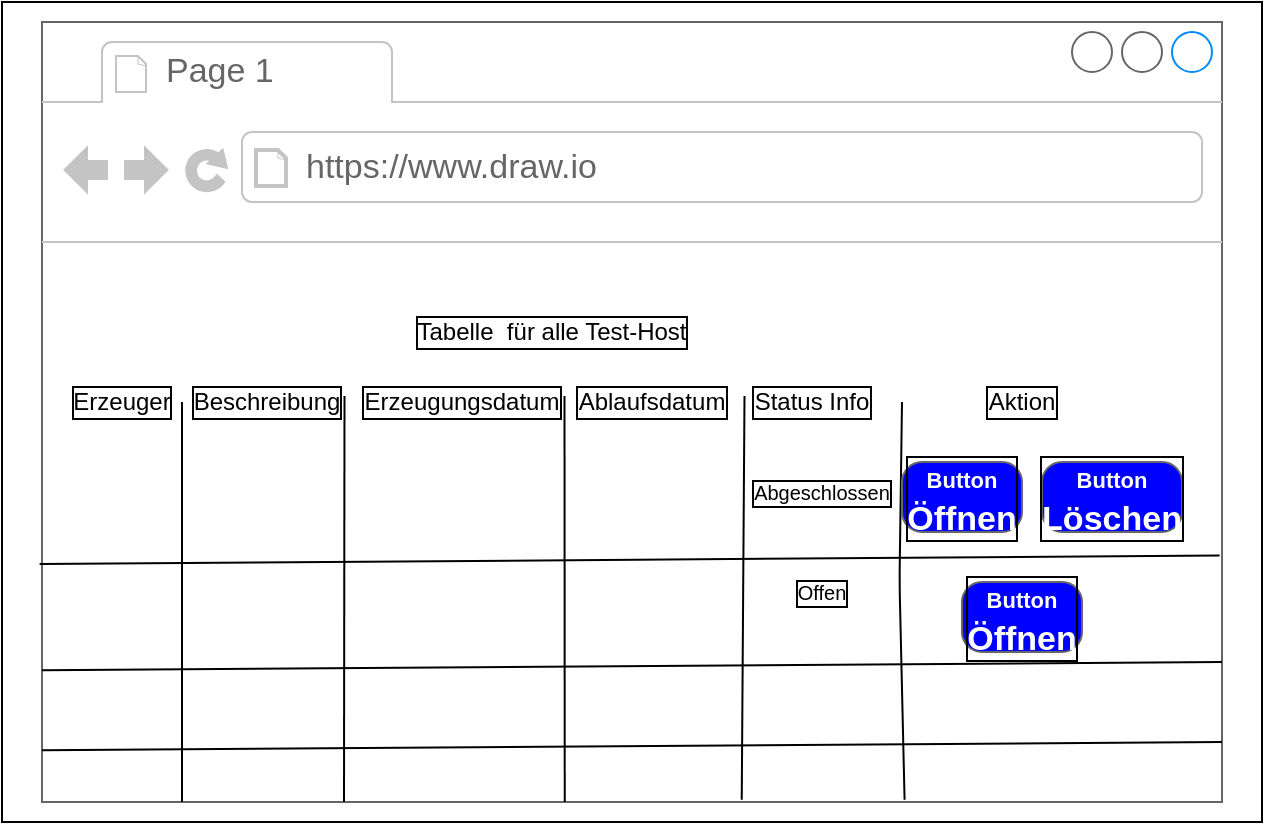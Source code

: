 <mxfile>
    <diagram id="Xp_2F-ZKR8K3BNrEZ0hh" name="Page-1">
        <mxGraphModel dx="1165" dy="638" grid="1" gridSize="10" guides="1" tooltips="1" connect="1" arrows="1" fold="1" page="1" pageScale="1" pageWidth="850" pageHeight="1100" math="0" shadow="0">
            <root>
                <mxCell id="0"/>
                <mxCell id="1" parent="0"/>
                <mxCell id="18" value="" style="rounded=0;whiteSpace=wrap;html=1;" vertex="1" parent="1">
                    <mxGeometry x="130" y="420" width="630" height="410" as="geometry"/>
                </mxCell>
                <mxCell id="19" value="" style="strokeWidth=1;shadow=0;dashed=0;align=center;html=1;shape=mxgraph.mockup.containers.browserWindow;rSize=0;strokeColor=#666666;strokeColor2=#008cff;strokeColor3=#c4c4c4;mainText=,;recursiveResize=0;" vertex="1" parent="1">
                    <mxGeometry x="150" y="430" width="590" height="390" as="geometry"/>
                </mxCell>
                <mxCell id="20" value="Page 1" style="strokeWidth=1;shadow=0;dashed=0;align=center;html=1;shape=mxgraph.mockup.containers.anchor;fontSize=17;fontColor=#666666;align=left;" vertex="1" parent="19">
                    <mxGeometry x="60" y="12" width="110" height="26" as="geometry"/>
                </mxCell>
                <mxCell id="21" value="https://www.draw.io" style="strokeWidth=1;shadow=0;dashed=0;align=center;html=1;shape=mxgraph.mockup.containers.anchor;rSize=0;fontSize=17;fontColor=#666666;align=left;" vertex="1" parent="19">
                    <mxGeometry x="130" y="60" width="250" height="26" as="geometry"/>
                </mxCell>
                <mxCell id="93" value="Erzeuger" style="text;html=1;strokeColor=none;fillColor=none;align=center;verticalAlign=middle;whiteSpace=wrap;rounded=0;shadow=1;glass=0;labelBorderColor=default;sketch=1;" vertex="1" parent="19">
                    <mxGeometry x="10" y="175" width="60" height="30" as="geometry"/>
                </mxCell>
                <mxCell id="99" value="Ablaufsdatum" style="text;html=1;strokeColor=none;fillColor=none;align=center;verticalAlign=middle;whiteSpace=wrap;rounded=0;shadow=1;glass=0;labelBorderColor=default;sketch=1;" vertex="1" parent="19">
                    <mxGeometry x="270" y="175" width="70" height="30" as="geometry"/>
                </mxCell>
                <mxCell id="97" value="Erzeugungsdatum" style="text;html=1;strokeColor=none;fillColor=none;align=center;verticalAlign=middle;whiteSpace=wrap;rounded=0;shadow=1;glass=0;labelBorderColor=default;sketch=1;" vertex="1" parent="19">
                    <mxGeometry x="180" y="175" width="60" height="30" as="geometry"/>
                </mxCell>
                <mxCell id="96" value="Aktion" style="text;html=1;strokeColor=none;fillColor=none;align=center;verticalAlign=middle;whiteSpace=wrap;rounded=0;shadow=1;glass=0;labelBorderColor=default;sketch=1;" vertex="1" parent="19">
                    <mxGeometry x="460" y="175" width="60" height="30" as="geometry"/>
                </mxCell>
                <mxCell id="95" value="Status Info" style="text;html=1;strokeColor=none;fillColor=none;align=center;verticalAlign=middle;whiteSpace=wrap;rounded=0;shadow=1;glass=0;labelBorderColor=default;sketch=1;" vertex="1" parent="19">
                    <mxGeometry x="350" y="175" width="70" height="30" as="geometry"/>
                </mxCell>
                <mxCell id="94" value="Beschreibung" style="text;html=1;strokeColor=none;fillColor=none;align=center;verticalAlign=middle;whiteSpace=wrap;rounded=0;shadow=1;glass=0;labelBorderColor=default;sketch=1;" vertex="1" parent="19">
                    <mxGeometry x="85" y="175" width="55" height="30" as="geometry"/>
                </mxCell>
                <mxCell id="101" value="Tabelle&amp;nbsp; für alle Test-Host" style="text;html=1;strokeColor=none;fillColor=none;align=center;verticalAlign=middle;whiteSpace=wrap;rounded=0;shadow=1;glass=0;labelBorderColor=default;sketch=1;" vertex="1" parent="19">
                    <mxGeometry x="180" y="140" width="150" height="30" as="geometry"/>
                </mxCell>
                <mxCell id="102" value="" style="endArrow=none;html=1;entryX=1;entryY=0.5;entryDx=0;entryDy=0;" edge="1" parent="19" target="93">
                    <mxGeometry width="50" height="50" relative="1" as="geometry">
                        <mxPoint x="70" y="390" as="sourcePoint"/>
                        <mxPoint x="110" y="260" as="targetPoint"/>
                        <Array as="points">
                            <mxPoint x="70" y="240"/>
                        </Array>
                    </mxGeometry>
                </mxCell>
                <mxCell id="110" value="" style="endArrow=none;html=1;entryX=1;entryY=0.5;entryDx=0;entryDy=0;exitX=0.731;exitY=0.997;exitDx=0;exitDy=0;exitPerimeter=0;" edge="1" parent="19" source="19">
                    <mxGeometry width="50" height="50" relative="1" as="geometry">
                        <mxPoint x="429.75" y="380" as="sourcePoint"/>
                        <mxPoint x="430" y="190" as="targetPoint"/>
                        <Array as="points">
                            <mxPoint x="428.75" y="280"/>
                        </Array>
                    </mxGeometry>
                </mxCell>
                <mxCell id="109" value="" style="endArrow=none;html=1;entryX=1;entryY=0.5;entryDx=0;entryDy=0;exitX=0.593;exitY=0.997;exitDx=0;exitDy=0;exitPerimeter=0;" edge="1" parent="19" source="19">
                    <mxGeometry width="50" height="50" relative="1" as="geometry">
                        <mxPoint x="350" y="380" as="sourcePoint"/>
                        <mxPoint x="351.25" y="186.96" as="targetPoint"/>
                    </mxGeometry>
                </mxCell>
                <mxCell id="108" value="" style="endArrow=none;html=1;entryX=1;entryY=0.5;entryDx=0;entryDy=0;exitX=0.443;exitY=1;exitDx=0;exitDy=0;exitPerimeter=0;" edge="1" parent="19" source="19">
                    <mxGeometry width="50" height="50" relative="1" as="geometry">
                        <mxPoint x="260" y="380" as="sourcePoint"/>
                        <mxPoint x="261.25" y="186.96" as="targetPoint"/>
                    </mxGeometry>
                </mxCell>
                <mxCell id="107" value="" style="endArrow=none;html=1;entryX=1;entryY=0.5;entryDx=0;entryDy=0;" edge="1" parent="19">
                    <mxGeometry width="50" height="50" relative="1" as="geometry">
                        <mxPoint x="151" y="390" as="sourcePoint"/>
                        <mxPoint x="151.25" y="186.96" as="targetPoint"/>
                    </mxGeometry>
                </mxCell>
                <mxCell id="111" value="&lt;span style=&quot;font-size: 11px;&quot;&gt;Button&lt;br&gt;&lt;/span&gt;Öffnen" style="strokeWidth=1;shadow=0;dashed=0;align=center;html=1;shape=mxgraph.mockup.buttons.button;strokeColor=#666666;fontColor=#ffffff;mainText=;buttonStyle=round;fontSize=17;fontStyle=1;fillColor=#0000FF;whiteSpace=wrap;rounded=1;glass=0;labelBorderColor=default;" vertex="1" parent="19">
                    <mxGeometry x="430" y="220" width="60" height="35" as="geometry"/>
                </mxCell>
                <mxCell id="112" value="&lt;span style=&quot;font-size: 11px;&quot;&gt;Button&lt;br&gt;&lt;/span&gt;Löschen" style="strokeWidth=1;shadow=0;dashed=0;align=center;html=1;shape=mxgraph.mockup.buttons.button;strokeColor=#666666;fontColor=#ffffff;mainText=;buttonStyle=round;fontSize=17;fontStyle=1;fillColor=#0000FF;whiteSpace=wrap;rounded=1;glass=0;labelBorderColor=default;" vertex="1" parent="19">
                    <mxGeometry x="500" y="220" width="70" height="35" as="geometry"/>
                </mxCell>
                <mxCell id="114" value="" style="endArrow=none;html=1;entryX=0.998;entryY=0.684;entryDx=0;entryDy=0;entryPerimeter=0;exitX=-0.002;exitY=0.695;exitDx=0;exitDy=0;exitPerimeter=0;" edge="1" parent="19">
                    <mxGeometry width="50" height="50" relative="1" as="geometry">
                        <mxPoint x="-5.684e-14" y="324.18" as="sourcePoint"/>
                        <mxPoint x="590.0" y="320.0" as="targetPoint"/>
                    </mxGeometry>
                </mxCell>
                <mxCell id="115" value="" style="endArrow=none;html=1;entryX=0.998;entryY=0.684;entryDx=0;entryDy=0;entryPerimeter=0;exitX=-0.002;exitY=0.695;exitDx=0;exitDy=0;exitPerimeter=0;" edge="1" parent="19">
                    <mxGeometry width="50" height="50" relative="1" as="geometry">
                        <mxPoint x="-5.684e-14" y="364.18" as="sourcePoint"/>
                        <mxPoint x="590.0" y="360.0" as="targetPoint"/>
                    </mxGeometry>
                </mxCell>
                <mxCell id="116" value="Abgeschlossen" style="text;html=1;strokeColor=none;fillColor=none;align=center;verticalAlign=middle;whiteSpace=wrap;rounded=0;shadow=1;glass=0;labelBorderColor=default;sketch=0;fontSize=10;" vertex="1" parent="19">
                    <mxGeometry x="350" y="220" width="80" height="30" as="geometry"/>
                </mxCell>
                <mxCell id="117" value="Offen" style="text;html=1;strokeColor=none;fillColor=none;align=center;verticalAlign=middle;whiteSpace=wrap;rounded=0;shadow=1;glass=0;labelBorderColor=default;sketch=0;fontSize=10;" vertex="1" parent="19">
                    <mxGeometry x="350" y="270" width="80" height="30" as="geometry"/>
                </mxCell>
                <mxCell id="118" value="&lt;span style=&quot;font-size: 11px;&quot;&gt;Button&lt;br&gt;&lt;/span&gt;Öffnen" style="strokeWidth=1;shadow=0;dashed=0;align=center;html=1;shape=mxgraph.mockup.buttons.button;strokeColor=#666666;fontColor=#ffffff;mainText=;buttonStyle=round;fontSize=17;fontStyle=1;fillColor=#0000FF;whiteSpace=wrap;rounded=1;glass=0;labelBorderColor=default;" vertex="1" parent="19">
                    <mxGeometry x="460" y="280" width="60" height="35" as="geometry"/>
                </mxCell>
                <mxCell id="113" value="" style="endArrow=none;html=1;entryX=0.998;entryY=0.684;entryDx=0;entryDy=0;entryPerimeter=0;exitX=-0.002;exitY=0.695;exitDx=0;exitDy=0;exitPerimeter=0;" edge="1" parent="1" source="19" target="19">
                    <mxGeometry width="50" height="50" relative="1" as="geometry">
                        <mxPoint x="320" y="750" as="sourcePoint"/>
                        <mxPoint x="370" y="700" as="targetPoint"/>
                    </mxGeometry>
                </mxCell>
            </root>
        </mxGraphModel>
    </diagram>
</mxfile>